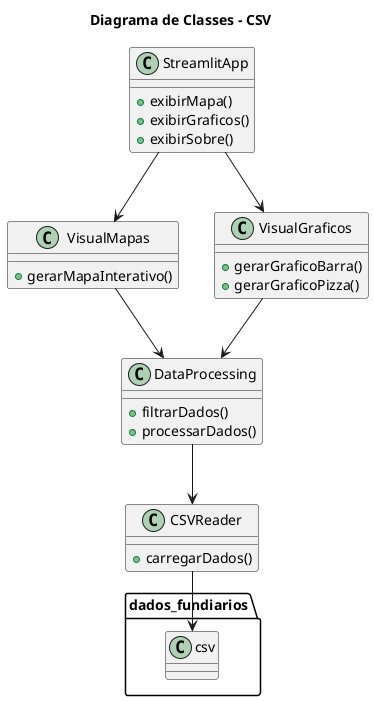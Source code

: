 @startuml ClassesCSV
title Diagrama de Classes - CSV

class StreamlitApp {
  +exibirMapa()
  +exibirGraficos()
  +exibirSobre()
}

class CSVReader {
  +carregarDados()
}

class DataProcessing {
  +filtrarDados()
  +processarDados()
}

class VisualMapas {
  +gerarMapaInterativo()
}

class VisualGraficos {
  +gerarGraficoBarra()
  +gerarGraficoPizza()
}

StreamlitApp --> VisualMapas
StreamlitApp --> VisualGraficos
VisualMapas --> DataProcessing
VisualGraficos --> DataProcessing
DataProcessing --> CSVReader
CSVReader --> "dados_fundiarios.csv"
@enduml
